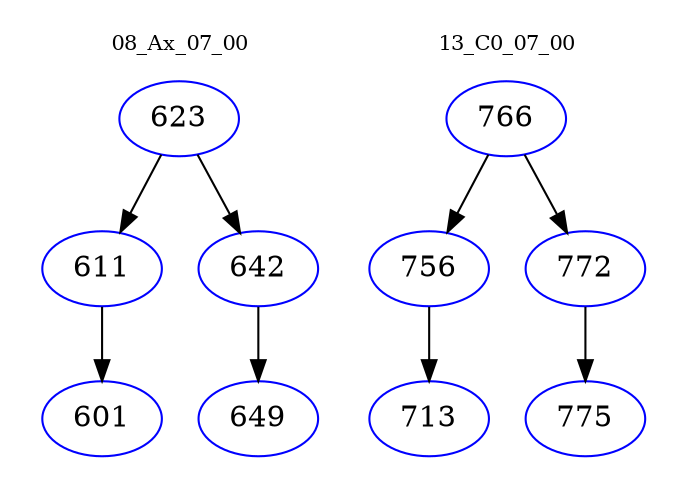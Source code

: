 digraph{
subgraph cluster_0 {
color = white
label = "08_Ax_07_00";
fontsize=10;
T0_623 [label="623", color="blue"]
T0_623 -> T0_611 [color="black"]
T0_611 [label="611", color="blue"]
T0_611 -> T0_601 [color="black"]
T0_601 [label="601", color="blue"]
T0_623 -> T0_642 [color="black"]
T0_642 [label="642", color="blue"]
T0_642 -> T0_649 [color="black"]
T0_649 [label="649", color="blue"]
}
subgraph cluster_1 {
color = white
label = "13_C0_07_00";
fontsize=10;
T1_766 [label="766", color="blue"]
T1_766 -> T1_756 [color="black"]
T1_756 [label="756", color="blue"]
T1_756 -> T1_713 [color="black"]
T1_713 [label="713", color="blue"]
T1_766 -> T1_772 [color="black"]
T1_772 [label="772", color="blue"]
T1_772 -> T1_775 [color="black"]
T1_775 [label="775", color="blue"]
}
}
